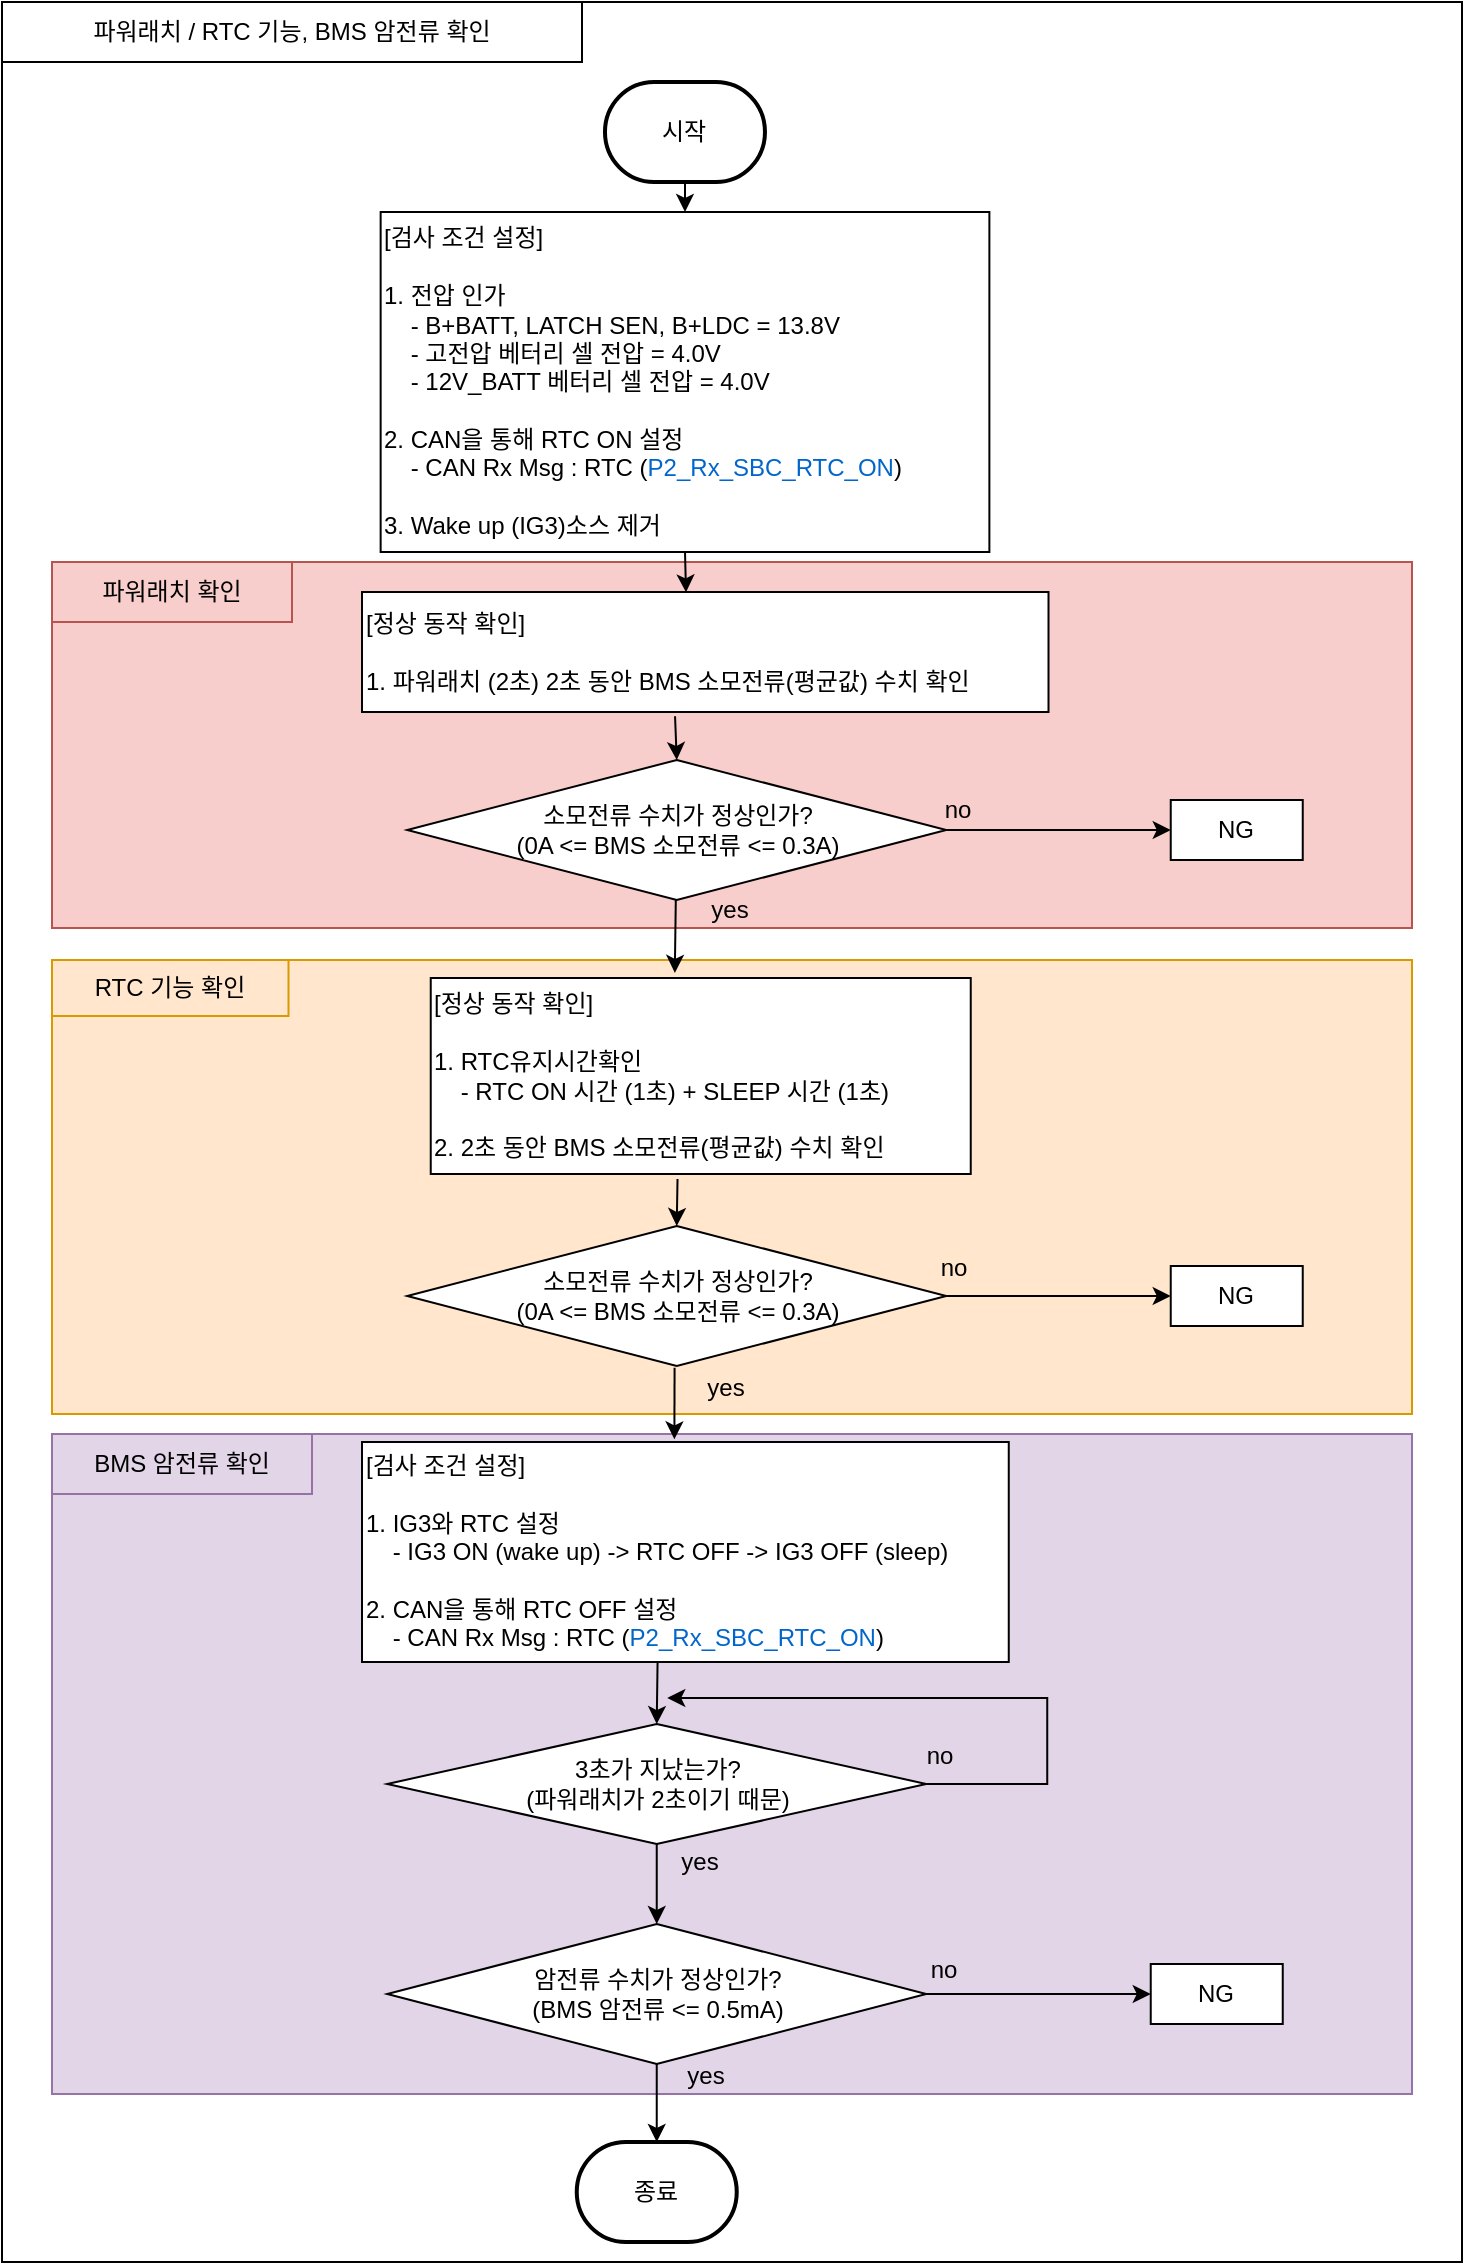 <mxfile version="22.1.21" type="github">
  <diagram name="페이지-1" id="EbH8Y-EYe8wvB5tE8kf4">
    <mxGraphModel dx="1373" dy="-320" grid="1" gridSize="10" guides="1" tooltips="1" connect="1" arrows="1" fold="1" page="1" pageScale="1" pageWidth="827" pageHeight="1169" math="0" shadow="0">
      <root>
        <mxCell id="0" />
        <mxCell id="1" parent="0" />
        <mxCell id="4qK7n27PlKcG9oN8jX_3-64" value="" style="rounded=0;whiteSpace=wrap;html=1;" parent="1" vertex="1">
          <mxGeometry x="100.88" y="1320" width="608.25" height="600" as="geometry" />
        </mxCell>
        <mxCell id="4qK7n27PlKcG9oN8jX_3-1" value="" style="rounded=0;whiteSpace=wrap;html=1;" parent="1" vertex="1">
          <mxGeometry x="40" y="1180" width="730" height="1130" as="geometry" />
        </mxCell>
        <mxCell id="4qK7n27PlKcG9oN8jX_3-11" value="파워래치 / RTC 기능, BMS 암전류 확인" style="rounded=0;whiteSpace=wrap;html=1;" parent="1" vertex="1">
          <mxGeometry x="40" y="1180" width="290" height="30" as="geometry" />
        </mxCell>
        <mxCell id="4qK7n27PlKcG9oN8jX_3-65" value="" style="rounded=0;whiteSpace=wrap;html=1;fillColor=#f8cecc;strokeColor=#b85450;" parent="1" vertex="1">
          <mxGeometry x="65" y="1460" width="680" height="183" as="geometry" />
        </mxCell>
        <mxCell id="4qK7n27PlKcG9oN8jX_3-2" value="시작" style="strokeWidth=2;html=1;shape=mxgraph.flowchart.terminator;whiteSpace=wrap;" parent="1" vertex="1">
          <mxGeometry x="341.49" y="1220" width="80" height="50" as="geometry" />
        </mxCell>
        <mxCell id="4qK7n27PlKcG9oN8jX_3-4" value="[검사 조건 설정]&lt;br&gt;&lt;br&gt;1. 전압 인가&lt;br&gt;&amp;nbsp; &amp;nbsp; - B+BATT, LATCH SEN, B+LDC = 13.8V&lt;br&gt;&amp;nbsp; &amp;nbsp; - 고전압 베터리 셀 전압 = 4.0V&lt;br&gt;&amp;nbsp; &amp;nbsp; - 12V_BATT 베터리 셀 전압&amp;nbsp;= 4.0V&lt;br&gt;&lt;br&gt;2. CAN을 통해 RTC ON 설정&lt;br&gt;&amp;nbsp; &amp;nbsp; - CAN Rx Msg : RTC&amp;nbsp;(&lt;font style=&quot;border-color: var(--border-color);&quot; color=&quot;#0066cc&quot;&gt;P2_Rx_SBC_RTC_ON&lt;/font&gt;)&lt;br&gt;&lt;br&gt;3. Wake up (IG3)소스 제거" style="rounded=0;whiteSpace=wrap;html=1;align=left;" parent="1" vertex="1">
          <mxGeometry x="229.32" y="1285" width="304.37" height="170" as="geometry" />
        </mxCell>
        <mxCell id="4qK7n27PlKcG9oN8jX_3-6" value="" style="endArrow=classic;html=1;rounded=0;exitX=0.456;exitY=1.035;exitDx=0;exitDy=0;entryX=0.5;entryY=0;entryDx=0;entryDy=0;exitPerimeter=0;" parent="1" source="4qK7n27PlKcG9oN8jX_3-18" target="4qK7n27PlKcG9oN8jX_3-20" edge="1">
          <mxGeometry width="50" height="50" relative="1" as="geometry">
            <mxPoint x="369.37" y="1525" as="sourcePoint" />
            <mxPoint x="380.73" y="1569.988" as="targetPoint" />
          </mxGeometry>
        </mxCell>
        <mxCell id="4qK7n27PlKcG9oN8jX_3-7" value="" style="endArrow=classic;html=1;rounded=0;exitX=0.5;exitY=1;exitDx=0;exitDy=0;exitPerimeter=0;entryX=0.5;entryY=0;entryDx=0;entryDy=0;" parent="1" source="4qK7n27PlKcG9oN8jX_3-2" target="4qK7n27PlKcG9oN8jX_3-4" edge="1">
          <mxGeometry width="50" height="50" relative="1" as="geometry">
            <mxPoint x="107.5" y="1358" as="sourcePoint" />
            <mxPoint x="157.5" y="1308" as="targetPoint" />
          </mxGeometry>
        </mxCell>
        <mxCell id="4qK7n27PlKcG9oN8jX_3-18" value="[정상 동작 확인]&lt;br&gt;&lt;br&gt;1. 파워래치 (2초)&amp;nbsp;2초 동안 BMS 소모전류(평균값) 수치 확인" style="rounded=0;whiteSpace=wrap;html=1;align=left;" parent="1" vertex="1">
          <mxGeometry x="220" y="1475" width="343.25" height="60" as="geometry" />
        </mxCell>
        <mxCell id="4qK7n27PlKcG9oN8jX_3-66" value="&lt;span style=&quot;color: rgb(0, 0, 0); font-family: Helvetica; font-size: 12px; font-style: normal; font-variant-ligatures: normal; font-variant-caps: normal; font-weight: 400; letter-spacing: normal; orphans: 2; text-align: center; text-indent: 0px; text-transform: none; widows: 2; word-spacing: 0px; -webkit-text-stroke-width: 0px; text-decoration-thickness: initial; text-decoration-style: initial; text-decoration-color: initial; float: none; display: inline !important;&quot;&gt;파워래치 확인&lt;br&gt;&lt;/span&gt;" style="rounded=0;whiteSpace=wrap;html=1;fillColor=#f8cecc;strokeColor=#b85450;fillStyle=solid;labelBackgroundColor=none;" parent="1" vertex="1">
          <mxGeometry x="65" y="1460" width="120" height="30" as="geometry" />
        </mxCell>
        <mxCell id="4qK7n27PlKcG9oN8jX_3-69" value="" style="rounded=0;whiteSpace=wrap;html=1;fillColor=#ffe6cc;strokeColor=#d79b00;" parent="1" vertex="1">
          <mxGeometry x="65" y="1659" width="680" height="227" as="geometry" />
        </mxCell>
        <mxCell id="4qK7n27PlKcG9oN8jX_3-21" value="" style="endArrow=classic;html=1;rounded=0;exitX=0.457;exitY=1.026;exitDx=0;exitDy=0;entryX=0.5;entryY=0;entryDx=0;entryDy=0;exitPerimeter=0;" parent="1" source="4qK7n27PlKcG9oN8jX_3-23" target="4qK7n27PlKcG9oN8jX_3-24" edge="1">
          <mxGeometry width="50" height="50" relative="1" as="geometry">
            <mxPoint x="369.37" y="1736" as="sourcePoint" />
            <mxPoint x="380.73" y="1780.988" as="targetPoint" />
          </mxGeometry>
        </mxCell>
        <mxCell id="4qK7n27PlKcG9oN8jX_3-24" value="소모전류 수치가 정상인가?&lt;br&gt;(0A &amp;lt;= BMS 소모전류 &amp;lt;= 0.3A)" style="rhombus;whiteSpace=wrap;html=1;" parent="1" vertex="1">
          <mxGeometry x="242.62" y="1792" width="269.5" height="70" as="geometry" />
        </mxCell>
        <mxCell id="4qK7n27PlKcG9oN8jX_3-31" value="NG" style="rounded=0;whiteSpace=wrap;html=1;align=center;" parent="1" vertex="1">
          <mxGeometry x="624.37" y="1812" width="66" height="30" as="geometry" />
        </mxCell>
        <mxCell id="4qK7n27PlKcG9oN8jX_3-32" value="" style="endArrow=classic;html=1;rounded=0;exitX=1;exitY=0.5;exitDx=0;exitDy=0;entryX=0;entryY=0.5;entryDx=0;entryDy=0;" parent="1" target="4qK7n27PlKcG9oN8jX_3-31" edge="1">
          <mxGeometry width="50" height="50" relative="1" as="geometry">
            <mxPoint x="512.37" y="1827" as="sourcePoint" />
            <mxPoint x="634.37" y="1772" as="targetPoint" />
          </mxGeometry>
        </mxCell>
        <mxCell id="4qK7n27PlKcG9oN8jX_3-33" value="no" style="text;html=1;strokeColor=none;fillColor=none;align=center;verticalAlign=middle;whiteSpace=wrap;rounded=0;" parent="1" vertex="1">
          <mxGeometry x="486.37" y="1798" width="60" height="30" as="geometry" />
        </mxCell>
        <mxCell id="4qK7n27PlKcG9oN8jX_3-20" value="소모전류 수치가 정상인가?&lt;br&gt;(0A &amp;lt;= BMS 소모전류 &amp;lt;= 0.3A)" style="rhombus;whiteSpace=wrap;html=1;" parent="1" vertex="1">
          <mxGeometry x="242.62" y="1559" width="269.5" height="70" as="geometry" />
        </mxCell>
        <mxCell id="4qK7n27PlKcG9oN8jX_3-22" value="" style="endArrow=classic;html=1;rounded=0;entryX=0.452;entryY=-0.026;entryDx=0;entryDy=0;entryPerimeter=0;" parent="1" source="4qK7n27PlKcG9oN8jX_3-20" target="4qK7n27PlKcG9oN8jX_3-23" edge="1">
          <mxGeometry width="50" height="50" relative="1" as="geometry">
            <mxPoint x="377.37" y="1639" as="sourcePoint" />
            <mxPoint x="377.93" y="1658.7" as="targetPoint" />
          </mxGeometry>
        </mxCell>
        <mxCell id="4qK7n27PlKcG9oN8jX_3-25" value="yes" style="text;html=1;strokeColor=none;fillColor=none;align=center;verticalAlign=middle;whiteSpace=wrap;rounded=0;" parent="1" vertex="1">
          <mxGeometry x="374.37" y="1619" width="60" height="30" as="geometry" />
        </mxCell>
        <mxCell id="4qK7n27PlKcG9oN8jX_3-26" value="NG" style="rounded=0;whiteSpace=wrap;html=1;align=center;" parent="1" vertex="1">
          <mxGeometry x="624.37" y="1579" width="66" height="30" as="geometry" />
        </mxCell>
        <mxCell id="4qK7n27PlKcG9oN8jX_3-27" value="" style="endArrow=classic;html=1;rounded=0;exitX=1;exitY=0.5;exitDx=0;exitDy=0;entryX=0;entryY=0.5;entryDx=0;entryDy=0;" parent="1" source="4qK7n27PlKcG9oN8jX_3-20" target="4qK7n27PlKcG9oN8jX_3-26" edge="1">
          <mxGeometry width="50" height="50" relative="1" as="geometry">
            <mxPoint x="584.37" y="1589" as="sourcePoint" />
            <mxPoint x="634.37" y="1539" as="targetPoint" />
          </mxGeometry>
        </mxCell>
        <mxCell id="4qK7n27PlKcG9oN8jX_3-28" value="no" style="text;html=1;strokeColor=none;fillColor=none;align=center;verticalAlign=middle;whiteSpace=wrap;rounded=0;" parent="1" vertex="1">
          <mxGeometry x="488.37" y="1569" width="60" height="30" as="geometry" />
        </mxCell>
        <mxCell id="4qK7n27PlKcG9oN8jX_3-23" value="[정상 동작 확인]&lt;br&gt;&lt;br&gt;1. RTC유지시간확인&lt;br&gt;&amp;nbsp; &amp;nbsp; - RTC ON 시간 (1초) + SLEEP 시간 (1초)&lt;br&gt;&lt;br&gt;2. 2초 동안 BMS 소모전류(평균값) 수치 확인" style="rounded=0;whiteSpace=wrap;html=1;align=left;" parent="1" vertex="1">
          <mxGeometry x="254.37" y="1668" width="270" height="98" as="geometry" />
        </mxCell>
        <mxCell id="4qK7n27PlKcG9oN8jX_3-70" value="&lt;span style=&quot;color: rgb(0, 0, 0); font-family: Helvetica; font-size: 12px; font-style: normal; font-variant-ligatures: normal; font-variant-caps: normal; font-weight: 400; letter-spacing: normal; orphans: 2; text-align: center; text-indent: 0px; text-transform: none; widows: 2; word-spacing: 0px; -webkit-text-stroke-width: 0px; text-decoration-thickness: initial; text-decoration-style: initial; text-decoration-color: initial; float: none; display: inline !important;&quot;&gt;RTC 기능 확인&lt;br&gt;&lt;/span&gt;" style="rounded=0;whiteSpace=wrap;html=1;fillColor=#ffe6cc;strokeColor=#d79b00;labelBackgroundColor=none;" parent="1" vertex="1">
          <mxGeometry x="65" y="1659" width="118.25" height="28" as="geometry" />
        </mxCell>
        <mxCell id="4qK7n27PlKcG9oN8jX_3-85" value="" style="rounded=0;whiteSpace=wrap;html=1;fillColor=#e1d5e7;strokeColor=#9673a6;" parent="1" vertex="1">
          <mxGeometry x="65" y="1896" width="680" height="330" as="geometry" />
        </mxCell>
        <mxCell id="4qK7n27PlKcG9oN8jX_3-8" value="" style="endArrow=classic;html=1;rounded=0;exitX=0.496;exitY=1.012;exitDx=0;exitDy=0;entryX=0.483;entryY=-0.012;entryDx=0;entryDy=0;entryPerimeter=0;exitPerimeter=0;" parent="1" source="4qK7n27PlKcG9oN8jX_3-24" target="4qK7n27PlKcG9oN8jX_3-73" edge="1">
          <mxGeometry width="50" height="50" relative="1" as="geometry">
            <mxPoint x="369.37" y="1931" as="sourcePoint" />
            <mxPoint x="377.37" y="1891" as="targetPoint" />
          </mxGeometry>
        </mxCell>
        <mxCell id="4qK7n27PlKcG9oN8jX_3-71" value="종료" style="strokeWidth=2;html=1;shape=mxgraph.flowchart.terminator;whiteSpace=wrap;" parent="1" vertex="1">
          <mxGeometry x="327.37" y="2250" width="80" height="50" as="geometry" />
        </mxCell>
        <mxCell id="4qK7n27PlKcG9oN8jX_3-72" value="" style="endArrow=classic;html=1;rounded=0;exitX=0.5;exitY=1;exitDx=0;exitDy=0;entryX=0.5;entryY=0;entryDx=0;entryDy=0;" parent="1" source="4qK7n27PlKcG9oN8jX_3-80" target="4qK7n27PlKcG9oN8jX_3-74" edge="1">
          <mxGeometry width="50" height="50" relative="1" as="geometry">
            <mxPoint x="359.37" y="2025" as="sourcePoint" />
            <mxPoint x="370.73" y="2069.988" as="targetPoint" />
          </mxGeometry>
        </mxCell>
        <mxCell id="4qK7n27PlKcG9oN8jX_3-73" value="[검사 조건 설정]&lt;br&gt;&lt;br&gt;1. IG3와 RTC 설정&lt;br&gt;&amp;nbsp; &amp;nbsp; - IG3 ON (wake up) -&amp;gt; RTC OFF -&amp;gt;&amp;nbsp;IG3 OFF (sleep)&lt;br&gt;&lt;br&gt;2. CAN을 통해 RTC OFF 설정&lt;br&gt;&amp;nbsp; &amp;nbsp; - CAN Rx Msg : RTC&amp;nbsp;(&lt;font style=&quot;border-color: var(--border-color);&quot; color=&quot;#0066cc&quot;&gt;P2_Rx_SBC_RTC_ON&lt;/font&gt;)" style="rounded=0;whiteSpace=wrap;html=1;align=left;" parent="1" vertex="1">
          <mxGeometry x="220" y="1900" width="323.38" height="110" as="geometry" />
        </mxCell>
        <mxCell id="4qK7n27PlKcG9oN8jX_3-74" value="암전류 수치가 정상인가?&lt;br&gt;(BMS 암전류 &amp;lt;= 0.5mA)" style="rhombus;whiteSpace=wrap;html=1;" parent="1" vertex="1">
          <mxGeometry x="232.62" y="2141" width="269.5" height="70" as="geometry" />
        </mxCell>
        <mxCell id="4qK7n27PlKcG9oN8jX_3-75" value="" style="endArrow=classic;html=1;rounded=0;entryX=0.5;entryY=0;entryDx=0;entryDy=0;entryPerimeter=0;" parent="1" source="4qK7n27PlKcG9oN8jX_3-74" target="4qK7n27PlKcG9oN8jX_3-71" edge="1">
          <mxGeometry width="50" height="50" relative="1" as="geometry">
            <mxPoint x="367.37" y="2221" as="sourcePoint" />
            <mxPoint x="366.68" y="2237.95" as="targetPoint" />
          </mxGeometry>
        </mxCell>
        <mxCell id="4qK7n27PlKcG9oN8jX_3-76" value="yes" style="text;html=1;strokeColor=none;fillColor=none;align=center;verticalAlign=middle;whiteSpace=wrap;rounded=0;" parent="1" vertex="1">
          <mxGeometry x="361.62" y="2202" width="60" height="30" as="geometry" />
        </mxCell>
        <mxCell id="4qK7n27PlKcG9oN8jX_3-77" value="NG" style="rounded=0;whiteSpace=wrap;html=1;align=center;" parent="1" vertex="1">
          <mxGeometry x="614.37" y="2161" width="66" height="30" as="geometry" />
        </mxCell>
        <mxCell id="4qK7n27PlKcG9oN8jX_3-78" value="" style="endArrow=classic;html=1;rounded=0;exitX=1;exitY=0.5;exitDx=0;exitDy=0;entryX=0;entryY=0.5;entryDx=0;entryDy=0;" parent="1" source="4qK7n27PlKcG9oN8jX_3-74" target="4qK7n27PlKcG9oN8jX_3-77" edge="1">
          <mxGeometry width="50" height="50" relative="1" as="geometry">
            <mxPoint x="574.37" y="2171" as="sourcePoint" />
            <mxPoint x="624.37" y="2121" as="targetPoint" />
          </mxGeometry>
        </mxCell>
        <mxCell id="4qK7n27PlKcG9oN8jX_3-79" value="no" style="text;html=1;strokeColor=none;fillColor=none;align=center;verticalAlign=middle;whiteSpace=wrap;rounded=0;" parent="1" vertex="1">
          <mxGeometry x="481.37" y="2149" width="60" height="30" as="geometry" />
        </mxCell>
        <mxCell id="4qK7n27PlKcG9oN8jX_3-80" value="3초가 지났는가?&lt;br&gt;(파워래치가 2초이기 때문)" style="rhombus;whiteSpace=wrap;html=1;" parent="1" vertex="1">
          <mxGeometry x="232.62" y="2041" width="269.5" height="60" as="geometry" />
        </mxCell>
        <mxCell id="4qK7n27PlKcG9oN8jX_3-81" value="" style="endArrow=classic;html=1;rounded=0;exitX=0.457;exitY=0.999;exitDx=0;exitDy=0;entryX=0.5;entryY=0;entryDx=0;entryDy=0;exitPerimeter=0;" parent="1" source="4qK7n27PlKcG9oN8jX_3-73" target="4qK7n27PlKcG9oN8jX_3-80" edge="1">
          <mxGeometry width="50" height="50" relative="1" as="geometry">
            <mxPoint x="377.62" y="2111" as="sourcePoint" />
            <mxPoint x="377.62" y="2151" as="targetPoint" />
          </mxGeometry>
        </mxCell>
        <mxCell id="4qK7n27PlKcG9oN8jX_3-82" value="" style="endArrow=classic;html=1;rounded=0;exitX=1;exitY=0.5;exitDx=0;exitDy=0;" parent="1" source="4qK7n27PlKcG9oN8jX_3-80" edge="1">
          <mxGeometry width="50" height="50" relative="1" as="geometry">
            <mxPoint x="387.62" y="2121" as="sourcePoint" />
            <mxPoint x="372.62" y="2028" as="targetPoint" />
            <Array as="points">
              <mxPoint x="562.62" y="2071" />
              <mxPoint x="562.62" y="2028" />
            </Array>
          </mxGeometry>
        </mxCell>
        <mxCell id="4qK7n27PlKcG9oN8jX_3-83" value="yes" style="text;html=1;strokeColor=none;fillColor=none;align=center;verticalAlign=middle;whiteSpace=wrap;rounded=0;" parent="1" vertex="1">
          <mxGeometry x="358.62" y="2095" width="60" height="30" as="geometry" />
        </mxCell>
        <mxCell id="4qK7n27PlKcG9oN8jX_3-84" value="no" style="text;html=1;strokeColor=none;fillColor=none;align=center;verticalAlign=middle;whiteSpace=wrap;rounded=0;" parent="1" vertex="1">
          <mxGeometry x="478.62" y="2042" width="60" height="30" as="geometry" />
        </mxCell>
        <mxCell id="4qK7n27PlKcG9oN8jX_3-86" value="&lt;span style=&quot;color: rgb(0, 0, 0); font-family: Helvetica; font-size: 12px; font-style: normal; font-variant-ligatures: normal; font-variant-caps: normal; font-weight: 400; letter-spacing: normal; orphans: 2; text-align: center; text-indent: 0px; text-transform: none; widows: 2; word-spacing: 0px; -webkit-text-stroke-width: 0px; text-decoration-thickness: initial; text-decoration-style: initial; text-decoration-color: initial; float: none; display: inline !important;&quot;&gt;BMS 암전류 확인&lt;br&gt;&lt;/span&gt;" style="rounded=0;whiteSpace=wrap;html=1;fillColor=#e1d5e7;strokeColor=#9673a6;labelBackgroundColor=none;" parent="1" vertex="1">
          <mxGeometry x="65" y="1896" width="130" height="30" as="geometry" />
        </mxCell>
        <mxCell id="nG8zP7i3AkxrRzPS7hzK-1" value="yes" style="text;html=1;strokeColor=none;fillColor=none;align=center;verticalAlign=middle;whiteSpace=wrap;rounded=0;" parent="1" vertex="1">
          <mxGeometry x="371.62" y="1858" width="60" height="30" as="geometry" />
        </mxCell>
        <mxCell id="BYYFadhGcqvwVZ3HllnQ-3" value="" style="endArrow=classic;html=1;rounded=0;exitX=0.5;exitY=1;exitDx=0;exitDy=0;entryX=0.472;entryY=0.003;entryDx=0;entryDy=0;entryPerimeter=0;" edge="1" parent="1" source="4qK7n27PlKcG9oN8jX_3-4" target="4qK7n27PlKcG9oN8jX_3-18">
          <mxGeometry width="50" height="50" relative="1" as="geometry">
            <mxPoint x="382.57" y="1526.68" as="sourcePoint" />
            <mxPoint x="390.75" y="1457" as="targetPoint" />
          </mxGeometry>
        </mxCell>
      </root>
    </mxGraphModel>
  </diagram>
</mxfile>

